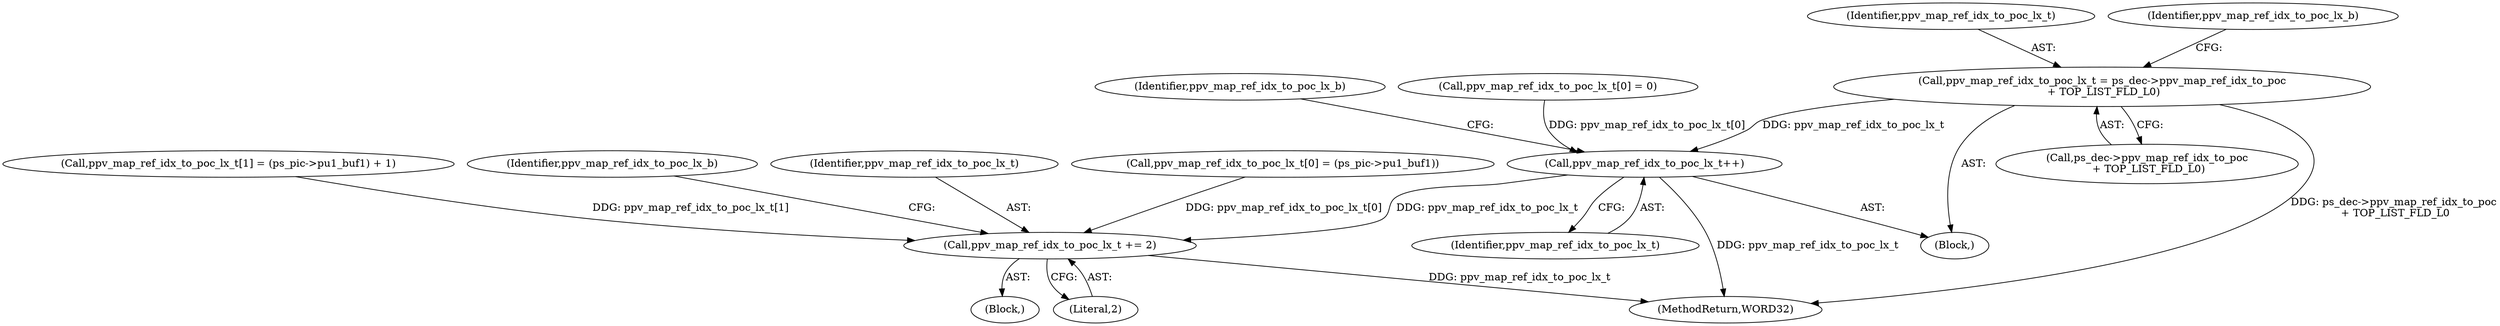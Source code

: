 digraph "0_Android_943323f1d9d3dd5c2634deb26cbe72343ca6b3db_2@integer" {
"1000487" [label="(Call,ppv_map_ref_idx_to_poc_lx_t = ps_dec->ppv_map_ref_idx_to_poc\n + TOP_LIST_FLD_L0)"];
"1000506" [label="(Call,ppv_map_ref_idx_to_poc_lx_t++)"];
"1000573" [label="(Call,ppv_map_ref_idx_to_poc_lx_t += 2)"];
"1000510" [label="(Identifier,ppv_map_ref_idx_to_poc_lx_b)"];
"1000501" [label="(Call,ppv_map_ref_idx_to_poc_lx_t[0] = 0)"];
"1000564" [label="(Call,ppv_map_ref_idx_to_poc_lx_t[1] = (ps_pic->pu1_buf1) + 1)"];
"1000573" [label="(Call,ppv_map_ref_idx_to_poc_lx_t += 2)"];
"1000506" [label="(Call,ppv_map_ref_idx_to_poc_lx_t++)"];
"1000577" [label="(Identifier,ppv_map_ref_idx_to_poc_lx_b)"];
"1000507" [label="(Identifier,ppv_map_ref_idx_to_poc_lx_t)"];
"1000574" [label="(Identifier,ppv_map_ref_idx_to_poc_lx_t)"];
"1000488" [label="(Identifier,ppv_map_ref_idx_to_poc_lx_t)"];
"1000575" [label="(Literal,2)"];
"1000531" [label="(Block,)"];
"1000489" [label="(Call,ps_dec->ppv_map_ref_idx_to_poc\n + TOP_LIST_FLD_L0)"];
"1000487" [label="(Call,ppv_map_ref_idx_to_poc_lx_t = ps_dec->ppv_map_ref_idx_to_poc\n + TOP_LIST_FLD_L0)"];
"1000482" [label="(Block,)"];
"1001025" [label="(MethodReturn,WORD32)"];
"1000541" [label="(Call,ppv_map_ref_idx_to_poc_lx_t[0] = (ps_pic->pu1_buf1))"];
"1000495" [label="(Identifier,ppv_map_ref_idx_to_poc_lx_b)"];
"1000487" -> "1000482"  [label="AST: "];
"1000487" -> "1000489"  [label="CFG: "];
"1000488" -> "1000487"  [label="AST: "];
"1000489" -> "1000487"  [label="AST: "];
"1000495" -> "1000487"  [label="CFG: "];
"1000487" -> "1001025"  [label="DDG: ps_dec->ppv_map_ref_idx_to_poc\n + TOP_LIST_FLD_L0"];
"1000487" -> "1000506"  [label="DDG: ppv_map_ref_idx_to_poc_lx_t"];
"1000506" -> "1000482"  [label="AST: "];
"1000506" -> "1000507"  [label="CFG: "];
"1000507" -> "1000506"  [label="AST: "];
"1000510" -> "1000506"  [label="CFG: "];
"1000506" -> "1001025"  [label="DDG: ppv_map_ref_idx_to_poc_lx_t"];
"1000501" -> "1000506"  [label="DDG: ppv_map_ref_idx_to_poc_lx_t[0]"];
"1000506" -> "1000573"  [label="DDG: ppv_map_ref_idx_to_poc_lx_t"];
"1000573" -> "1000531"  [label="AST: "];
"1000573" -> "1000575"  [label="CFG: "];
"1000574" -> "1000573"  [label="AST: "];
"1000575" -> "1000573"  [label="AST: "];
"1000577" -> "1000573"  [label="CFG: "];
"1000573" -> "1001025"  [label="DDG: ppv_map_ref_idx_to_poc_lx_t"];
"1000541" -> "1000573"  [label="DDG: ppv_map_ref_idx_to_poc_lx_t[0]"];
"1000564" -> "1000573"  [label="DDG: ppv_map_ref_idx_to_poc_lx_t[1]"];
}
